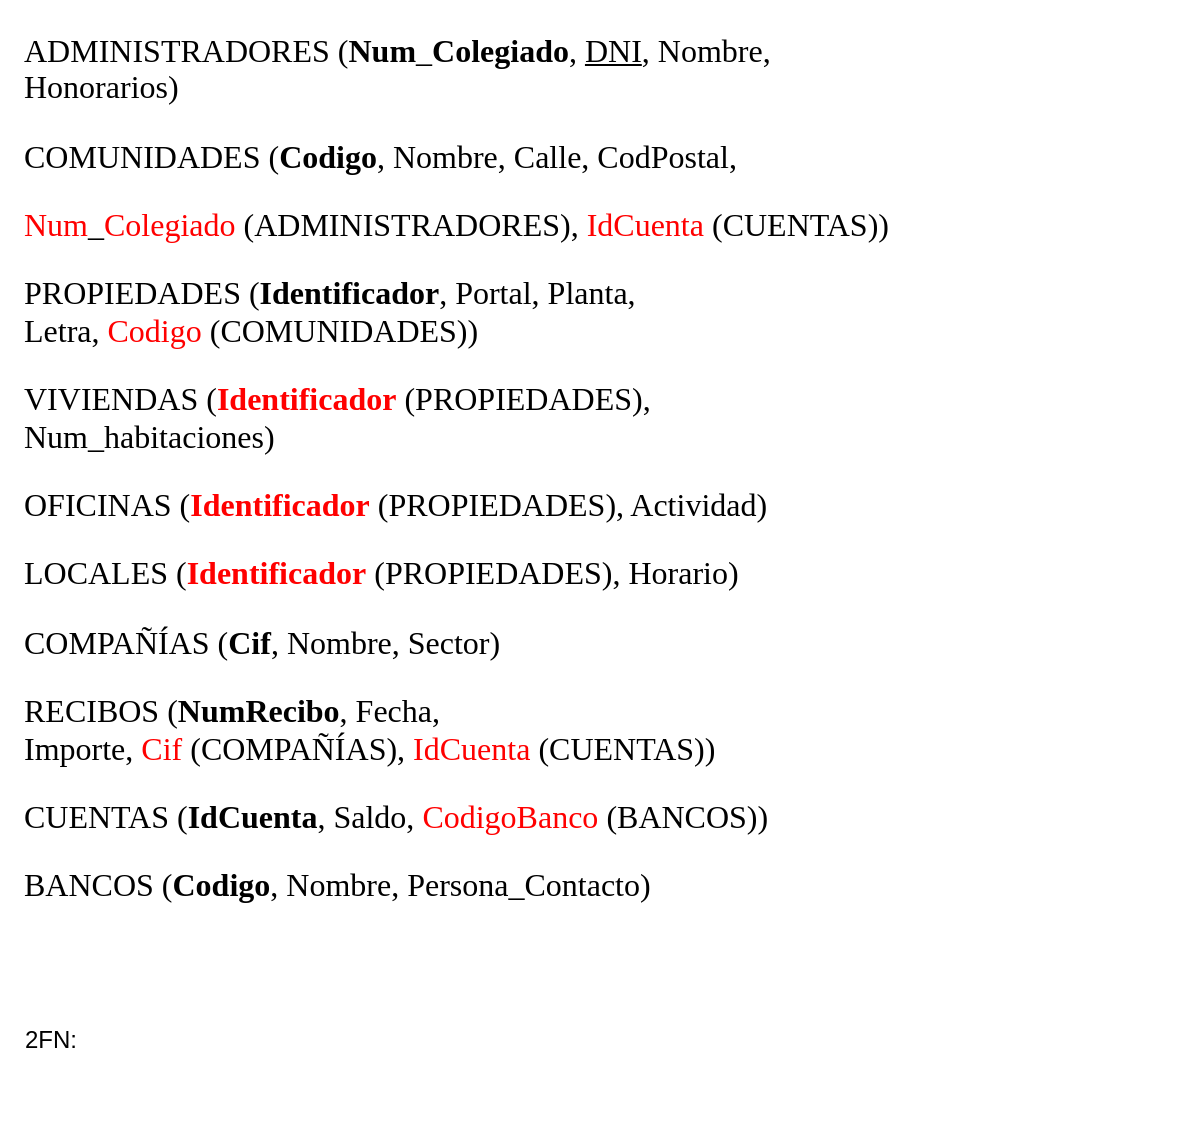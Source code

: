<mxfile version="24.8.3">
  <diagram name="Página-1" id="PAXD5wM3sn64IjcVjdGA">
    <mxGraphModel dx="882" dy="804" grid="1" gridSize="10" guides="1" tooltips="1" connect="1" arrows="1" fold="1" page="1" pageScale="1" pageWidth="827" pageHeight="1169" math="0" shadow="0">
      <root>
        <mxCell id="0" />
        <mxCell id="1" parent="0" />
        <mxCell id="EoZndFxqjdCtMJ9A0wRP-6" value="&lt;p style=&quot;line-height: 18.4px; margin-bottom: 0.28cm; direction: ltr; background: transparent; font-family: Aptos, serif; font-size: 12pt; text-wrap: wrap;&quot; class=&quot;western&quot;&gt;&lt;br&gt;&lt;/p&gt;&lt;p style=&quot;line-height: 18.4px; margin-bottom: 0.28cm; direction: ltr; background: transparent; font-family: Aptos, serif; font-size: 12pt; text-wrap: wrap;&quot; class=&quot;western&quot;&gt;&lt;br&gt;&lt;br&gt;&lt;/p&gt;" style="text;html=1;align=left;verticalAlign=middle;resizable=0;points=[];autosize=1;strokeColor=none;fillColor=none;" vertex="1" parent="1">
          <mxGeometry x="90" y="590" width="20" height="110" as="geometry" />
        </mxCell>
        <mxCell id="EoZndFxqjdCtMJ9A0wRP-7" value="&lt;p style=&quot;line-height: 18.4px; margin-bottom: 0.25cm; direction: ltr; background: transparent; font-family: Aptos, serif; font-size: 12pt; font-variant-numeric: normal; font-variant-east-asian: normal; font-variant-alternates: normal; font-variant-position: normal; text-wrap: wrap;&quot; class=&quot;western&quot;&gt;ADMINISTRADORES (&lt;b&gt;Num&lt;/b&gt;_&lt;b&gt;Colegiado&lt;/b&gt;,&amp;nbsp;&lt;u&gt;DNI&lt;/u&gt;, Nombre, Honorarios)&lt;/p&gt;&lt;p style=&quot;line-height: 18.4px; margin-bottom: 0.25cm; direction: ltr; background: transparent; font-family: Aptos, serif; font-size: 12pt; font-variant-numeric: normal; font-variant-east-asian: normal; font-variant-alternates: normal; font-variant-position: normal; text-wrap: wrap;&quot; class=&quot;western&quot;&gt;&lt;span lang=&quot;es-ES&quot;&gt;COMUNIDADES&amp;nbsp;(&lt;/span&gt;&lt;span lang=&quot;es-ES&quot;&gt;&lt;b&gt;Codigo&lt;/b&gt;&lt;/span&gt;&lt;span lang=&quot;es-ES&quot;&gt;,&lt;/span&gt;&amp;nbsp;&lt;span lang=&quot;es-ES&quot;&gt;Nombre, Calle, CodPostal,&lt;/span&gt;&lt;/p&gt;&lt;p style=&quot;line-height: 18.4px; margin-bottom: 0.25cm; direction: ltr; background: transparent; font-family: Aptos, serif; font-size: 12pt; font-variant-numeric: normal; font-variant-east-asian: normal; font-variant-alternates: normal; font-variant-position: normal; text-wrap: wrap;&quot; class=&quot;western&quot;&gt;&lt;font color=&quot;#ff0000&quot;&gt;&lt;span lang=&quot;es-ES&quot;&gt;Num&lt;/span&gt;&lt;/font&gt;&lt;span lang=&quot;es-ES&quot;&gt;_&lt;/span&gt;&lt;font color=&quot;#ff0000&quot;&gt;&lt;span lang=&quot;es-ES&quot;&gt;Colegiado&amp;nbsp;&lt;/span&gt;&lt;/font&gt;&lt;span lang=&quot;es-ES&quot;&gt;(ADMINISTRADORES),&amp;nbsp;&lt;/span&gt;&lt;font color=&quot;#ff0000&quot;&gt;&lt;span lang=&quot;es-ES&quot;&gt;IdCuenta&amp;nbsp;&lt;/span&gt;&lt;/font&gt;&lt;span lang=&quot;es-ES&quot;&gt;(CUENTAS))&lt;/span&gt;&lt;/p&gt;&lt;p style=&quot;line-height: 18.4px; margin-bottom: 0.25cm; direction: ltr; background: transparent; font-family: Aptos, serif; font-size: 12pt; font-variant-numeric: normal; font-variant-east-asian: normal; font-variant-alternates: normal; font-variant-position: normal; text-wrap: wrap;&quot; class=&quot;western&quot;&gt;&lt;span lang=&quot;es-ES&quot;&gt;PROPIEDADES (&lt;/span&gt;&lt;span lang=&quot;es-ES&quot;&gt;&lt;b&gt;Identificador&lt;/b&gt;&lt;/span&gt;&lt;span lang=&quot;es-ES&quot;&gt;, Portal, Planta, Letra,&amp;nbsp;&lt;/span&gt;&lt;font color=&quot;#ff0000&quot;&gt;&lt;span lang=&quot;es-ES&quot;&gt;Codigo&amp;nbsp;&lt;/span&gt;&lt;/font&gt;&lt;span lang=&quot;es-ES&quot;&gt;(COMUNIDADES))&lt;/span&gt;&lt;/p&gt;&lt;p style=&quot;line-height: 18.4px; margin-bottom: 0.25cm; direction: ltr; background: transparent; font-family: Aptos, serif; font-size: 12pt; font-variant-numeric: normal; font-variant-east-asian: normal; font-variant-alternates: normal; font-variant-position: normal; text-wrap: wrap;&quot; class=&quot;western&quot;&gt;&lt;span lang=&quot;es-ES&quot;&gt;VIVIENDAS (&lt;/span&gt;&lt;font color=&quot;#ff0000&quot;&gt;&lt;span lang=&quot;es-ES&quot;&gt;&lt;b&gt;Identificador&amp;nbsp;&lt;/b&gt;&lt;/span&gt;&lt;/font&gt;&lt;span lang=&quot;es-ES&quot;&gt;(PROPIEDADES), Num_habitaciones)&lt;/span&gt;&lt;/p&gt;&lt;p style=&quot;line-height: 18.4px; margin-bottom: 0.25cm; direction: ltr; background: transparent; font-family: Aptos, serif; font-size: 12pt; font-variant-numeric: normal; font-variant-east-asian: normal; font-variant-alternates: normal; font-variant-position: normal; text-wrap: wrap;&quot; class=&quot;western&quot;&gt;&lt;span lang=&quot;es-ES&quot;&gt;OFICINAS (&lt;/span&gt;&lt;font color=&quot;#ff0000&quot;&gt;&lt;span lang=&quot;es-ES&quot;&gt;&lt;b&gt;Identificador&amp;nbsp;&lt;/b&gt;&lt;/span&gt;&lt;/font&gt;&lt;span lang=&quot;es-ES&quot;&gt;(PROPIEDADES), Actividad)&lt;/span&gt;&lt;/p&gt;&lt;p style=&quot;line-height: 18.4px; margin-bottom: 0.25cm; direction: ltr; background: transparent; font-family: Aptos, serif; font-size: 12pt; font-variant-numeric: normal; font-variant-east-asian: normal; font-variant-alternates: normal; font-variant-position: normal; text-wrap: wrap;&quot; class=&quot;western&quot;&gt;&lt;span lang=&quot;es-ES&quot;&gt;LOCALES (&lt;/span&gt;&lt;font color=&quot;#ff0000&quot;&gt;&lt;span lang=&quot;es-ES&quot;&gt;&lt;b&gt;Identificador&amp;nbsp;&lt;/b&gt;&lt;/span&gt;&lt;/font&gt;&lt;span lang=&quot;es-ES&quot;&gt;(PROPIEDADES), Horario)&lt;/span&gt;&lt;/p&gt;&lt;p style=&quot;line-height: 18.4px; margin-bottom: 0.25cm; direction: ltr; background: transparent; font-family: Aptos, serif; font-size: 12pt; font-variant-numeric: normal; font-variant-east-asian: normal; font-variant-alternates: normal; font-variant-position: normal; text-wrap: wrap;&quot; class=&quot;western&quot;&gt;&lt;span lang=&quot;es-ES&quot;&gt;COMPAÑÍAS (&lt;/span&gt;&lt;span lang=&quot;es-ES&quot;&gt;&lt;b&gt;Cif&lt;/b&gt;&lt;/span&gt;&lt;span lang=&quot;es-ES&quot;&gt;, Nombre, Sector)&lt;/span&gt;&lt;/p&gt;&lt;p style=&quot;line-height: 18.4px; margin-bottom: 0.25cm; direction: ltr; background: transparent; font-family: Aptos, serif; font-size: 12pt; font-variant-numeric: normal; font-variant-east-asian: normal; font-variant-alternates: normal; font-variant-position: normal; text-wrap: wrap;&quot; class=&quot;western&quot;&gt;&lt;span lang=&quot;es-ES&quot;&gt;RECIBOS (&lt;/span&gt;&lt;span lang=&quot;es-ES&quot;&gt;&lt;b&gt;NumRecibo&lt;/b&gt;&lt;/span&gt;&lt;span lang=&quot;es-ES&quot;&gt;, Fecha, Importe,&amp;nbsp;&lt;/span&gt;&lt;font color=&quot;#ff0000&quot;&gt;&lt;span lang=&quot;es-ES&quot;&gt;Cif&amp;nbsp;&lt;/span&gt;&lt;/font&gt;&lt;span lang=&quot;es-ES&quot;&gt;(COMPAÑÍAS),&amp;nbsp;&lt;/span&gt;&lt;font color=&quot;#ff0000&quot;&gt;&lt;span lang=&quot;es-ES&quot;&gt;IdCuenta&amp;nbsp;&lt;/span&gt;&lt;/font&gt;&lt;span lang=&quot;es-ES&quot;&gt;(CUENTAS))&lt;/span&gt;&lt;/p&gt;&lt;p style=&quot;line-height: 18.4px; margin-bottom: 0.25cm; direction: ltr; background: transparent; font-family: Aptos, serif; font-size: 12pt; font-variant-numeric: normal; font-variant-east-asian: normal; font-variant-alternates: normal; font-variant-position: normal; text-wrap: wrap;&quot; class=&quot;western&quot;&gt;&lt;span lang=&quot;es-ES&quot;&gt;CUENTAS (&lt;/span&gt;&lt;span lang=&quot;es-ES&quot;&gt;&lt;b&gt;IdCuenta&lt;/b&gt;&lt;/span&gt;&lt;span lang=&quot;es-ES&quot;&gt;, Saldo,&amp;nbsp;&lt;/span&gt;&lt;font color=&quot;#ff0000&quot;&gt;&lt;span lang=&quot;es-ES&quot;&gt;CodigoBanco&amp;nbsp;&lt;/span&gt;&lt;/font&gt;&lt;span lang=&quot;es-ES&quot;&gt;(BANCOS))&lt;/span&gt;&lt;/p&gt;&lt;p style=&quot;line-height: 18.4px; margin-bottom: 0.25cm; direction: ltr; background: transparent; font-family: Aptos, serif; font-size: 12pt; font-variant-numeric: normal; font-variant-east-asian: normal; font-variant-alternates: normal; font-variant-position: normal; text-wrap: wrap;&quot; class=&quot;western&quot;&gt;&lt;span lang=&quot;es-ES&quot;&gt;BANCOS&amp;nbsp;(&lt;/span&gt;&lt;span lang=&quot;es-ES&quot;&gt;&lt;b&gt;Codigo&lt;/b&gt;&lt;/span&gt;&lt;span lang=&quot;es-ES&quot;&gt;,&amp;nbsp;Nombre, Persona_Contacto)&lt;/span&gt;&lt;/p&gt;" style="text;html=1;align=left;verticalAlign=middle;resizable=0;points=[];autosize=1;strokeColor=none;fillColor=none;" vertex="1" parent="1">
          <mxGeometry x="20" y="270" width="580" height="400" as="geometry" />
        </mxCell>
        <mxCell id="EoZndFxqjdCtMJ9A0wRP-8" value="2FN:&lt;div&gt;&lt;br&gt;&lt;/div&gt;&lt;div&gt;&lt;br&gt;&lt;/div&gt;" style="text;html=1;align=center;verticalAlign=middle;resizable=0;points=[];autosize=1;strokeColor=none;fillColor=none;" vertex="1" parent="1">
          <mxGeometry x="10" y="743" width="50" height="60" as="geometry" />
        </mxCell>
      </root>
    </mxGraphModel>
  </diagram>
</mxfile>
